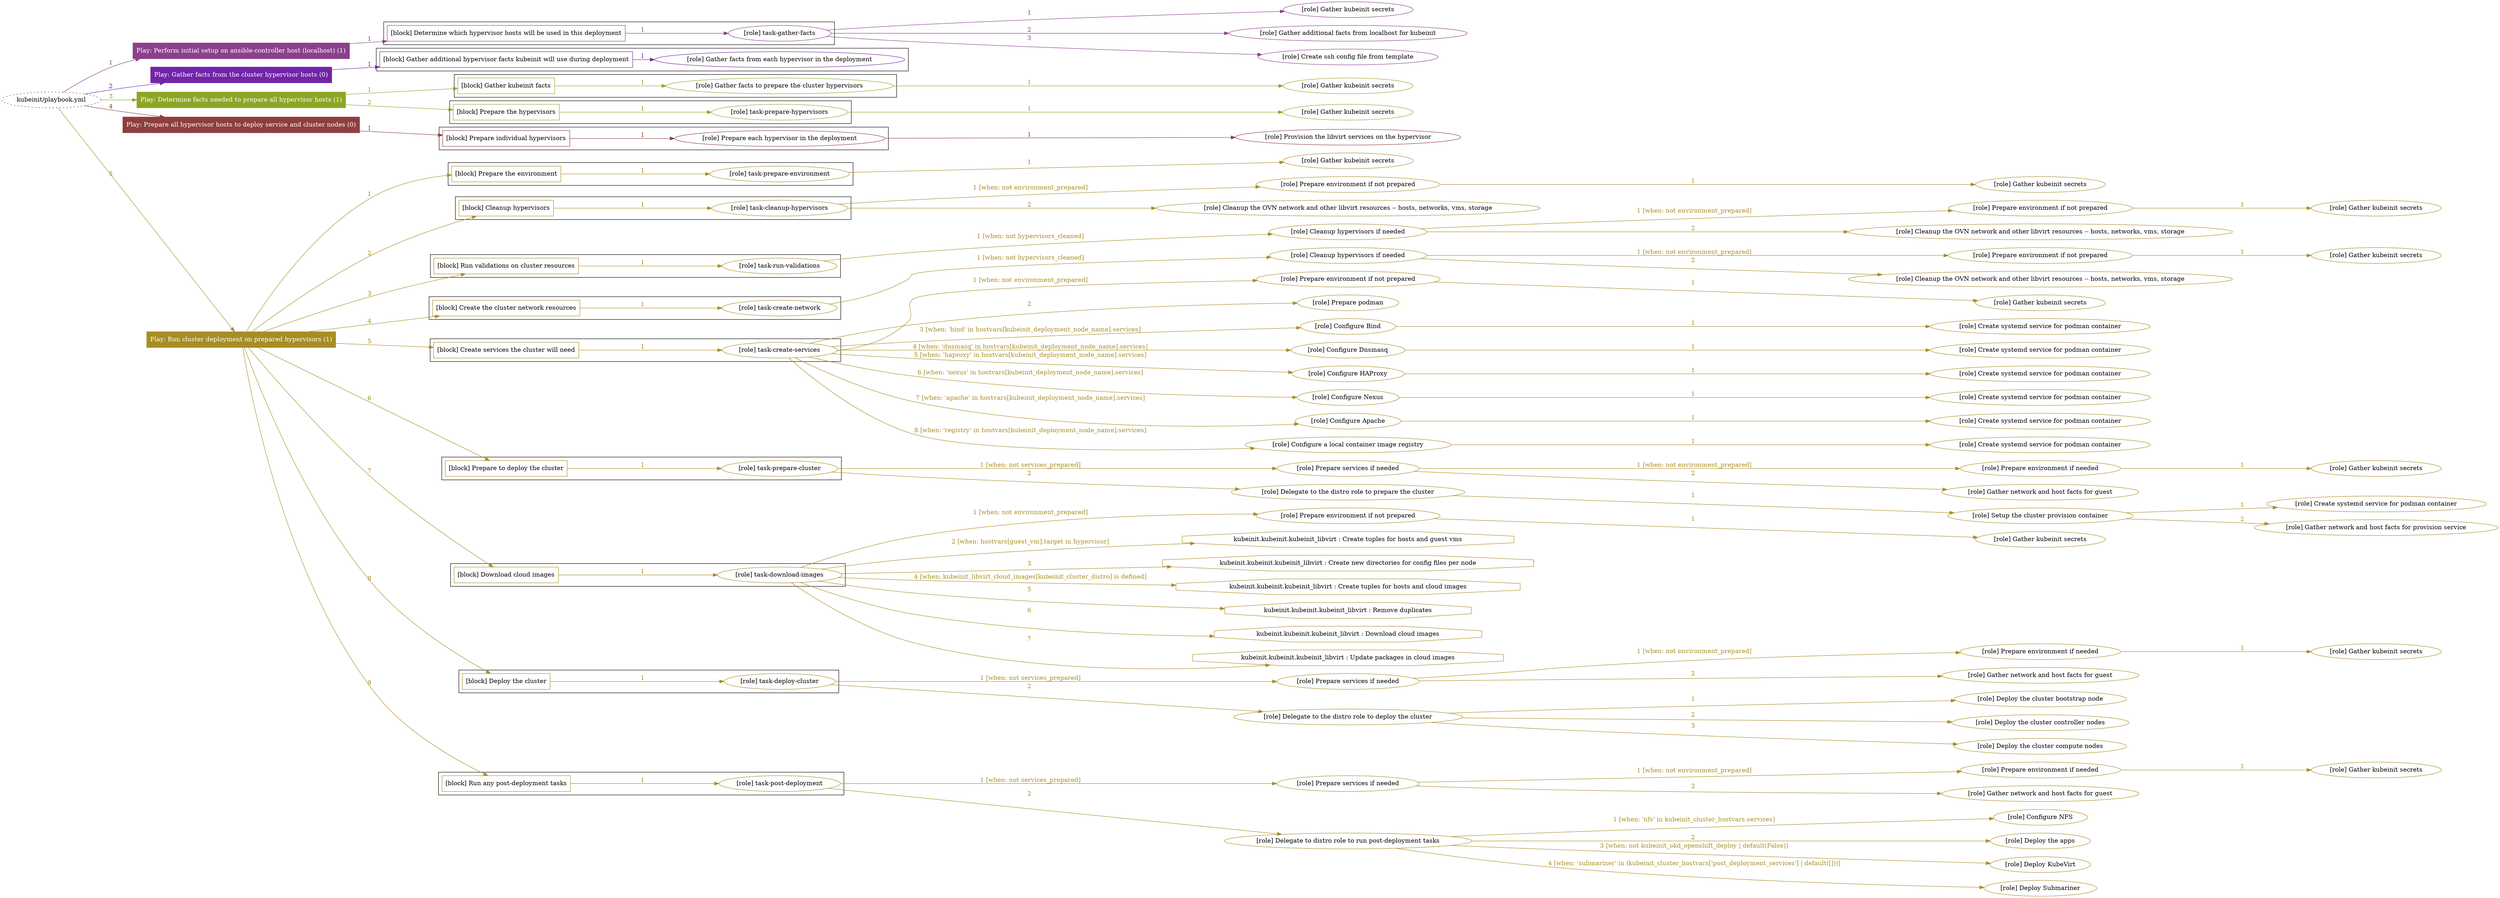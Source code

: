 digraph {
	graph [concentrate=true ordering=in rankdir=LR ratio=fill]
	edge [esep=5 sep=10]
	"kubeinit/playbook.yml" [URL="/home/runner/work/kubeinit/kubeinit/kubeinit/playbook.yml" id=playbook_f5b95b2e style=dotted]
	play_4521ea81 [label="Play: Perform initial setup on ansible-controller host (localhost) (1)" URL="/home/runner/work/kubeinit/kubeinit/kubeinit/playbook.yml" color="#8c408c" fontcolor="#ffffff" id=play_4521ea81 shape=box style=filled tooltip=localhost]
	"kubeinit/playbook.yml" -> play_4521ea81 [label="1 " color="#8c408c" fontcolor="#8c408c" id=edge_0312f364 labeltooltip="1 " tooltip="1 "]
	subgraph "Gather kubeinit secrets" {
		role_1ef9a7ac [label="[role] Gather kubeinit secrets" URL="/home/runner/.ansible/collections/ansible_collections/kubeinit/kubeinit/roles/kubeinit_prepare/tasks/build_hypervisors_group.yml" color="#8c408c" id=role_1ef9a7ac tooltip="Gather kubeinit secrets"]
	}
	subgraph "Gather additional facts from localhost for kubeinit" {
		role_8ce6a275 [label="[role] Gather additional facts from localhost for kubeinit" URL="/home/runner/.ansible/collections/ansible_collections/kubeinit/kubeinit/roles/kubeinit_prepare/tasks/build_hypervisors_group.yml" color="#8c408c" id=role_8ce6a275 tooltip="Gather additional facts from localhost for kubeinit"]
	}
	subgraph "Create ssh config file from template" {
		role_bed81521 [label="[role] Create ssh config file from template" URL="/home/runner/.ansible/collections/ansible_collections/kubeinit/kubeinit/roles/kubeinit_prepare/tasks/build_hypervisors_group.yml" color="#8c408c" id=role_bed81521 tooltip="Create ssh config file from template"]
	}
	subgraph "task-gather-facts" {
		role_67849367 [label="[role] task-gather-facts" URL="/home/runner/work/kubeinit/kubeinit/kubeinit/playbook.yml" color="#8c408c" id=role_67849367 tooltip="task-gather-facts"]
		role_67849367 -> role_1ef9a7ac [label="1 " color="#8c408c" fontcolor="#8c408c" id=edge_5f46b31a labeltooltip="1 " tooltip="1 "]
		role_67849367 -> role_8ce6a275 [label="2 " color="#8c408c" fontcolor="#8c408c" id=edge_703df122 labeltooltip="2 " tooltip="2 "]
		role_67849367 -> role_bed81521 [label="3 " color="#8c408c" fontcolor="#8c408c" id=edge_9109ca6a labeltooltip="3 " tooltip="3 "]
	}
	subgraph "Play: Perform initial setup on ansible-controller host (localhost) (1)" {
		play_4521ea81 -> block_4c37c152 [label=1 color="#8c408c" fontcolor="#8c408c" id=edge_28df8899 labeltooltip=1 tooltip=1]
		subgraph cluster_block_4c37c152 {
			block_4c37c152 [label="[block] Determine which hypervisor hosts will be used in this deployment" URL="/home/runner/work/kubeinit/kubeinit/kubeinit/playbook.yml" color="#8c408c" id=block_4c37c152 labeltooltip="Determine which hypervisor hosts will be used in this deployment" shape=box tooltip="Determine which hypervisor hosts will be used in this deployment"]
			block_4c37c152 -> role_67849367 [label="1 " color="#8c408c" fontcolor="#8c408c" id=edge_92cc5da7 labeltooltip="1 " tooltip="1 "]
		}
	}
	play_af4267ab [label="Play: Gather facts from the cluster hypervisor hosts (0)" URL="/home/runner/work/kubeinit/kubeinit/kubeinit/playbook.yml" color="#7224a8" fontcolor="#ffffff" id=play_af4267ab shape=box style=filled tooltip="Play: Gather facts from the cluster hypervisor hosts (0)"]
	"kubeinit/playbook.yml" -> play_af4267ab [label="2 " color="#7224a8" fontcolor="#7224a8" id=edge_aa16b5f4 labeltooltip="2 " tooltip="2 "]
	subgraph "Gather facts from each hypervisor in the deployment" {
		role_e749407e [label="[role] Gather facts from each hypervisor in the deployment" URL="/home/runner/work/kubeinit/kubeinit/kubeinit/playbook.yml" color="#7224a8" id=role_e749407e tooltip="Gather facts from each hypervisor in the deployment"]
	}
	subgraph "Play: Gather facts from the cluster hypervisor hosts (0)" {
		play_af4267ab -> block_6f282065 [label=1 color="#7224a8" fontcolor="#7224a8" id=edge_d75c2928 labeltooltip=1 tooltip=1]
		subgraph cluster_block_6f282065 {
			block_6f282065 [label="[block] Gather additional hypervisor facts kubeinit will use during deployment" URL="/home/runner/work/kubeinit/kubeinit/kubeinit/playbook.yml" color="#7224a8" id=block_6f282065 labeltooltip="Gather additional hypervisor facts kubeinit will use during deployment" shape=box tooltip="Gather additional hypervisor facts kubeinit will use during deployment"]
			block_6f282065 -> role_e749407e [label="1 " color="#7224a8" fontcolor="#7224a8" id=edge_84468b9f labeltooltip="1 " tooltip="1 "]
		}
	}
	play_deb765aa [label="Play: Determine facts needed to prepare all hypervisor hosts (1)" URL="/home/runner/work/kubeinit/kubeinit/kubeinit/playbook.yml" color="#8ca626" fontcolor="#ffffff" id=play_deb765aa shape=box style=filled tooltip=localhost]
	"kubeinit/playbook.yml" -> play_deb765aa [label="3 " color="#8ca626" fontcolor="#8ca626" id=edge_658b6f1c labeltooltip="3 " tooltip="3 "]
	subgraph "Gather kubeinit secrets" {
		role_38221a66 [label="[role] Gather kubeinit secrets" URL="/home/runner/.ansible/collections/ansible_collections/kubeinit/kubeinit/roles/kubeinit_prepare/tasks/gather_kubeinit_facts.yml" color="#8ca626" id=role_38221a66 tooltip="Gather kubeinit secrets"]
	}
	subgraph "Gather facts to prepare the cluster hypervisors" {
		role_9ac696a9 [label="[role] Gather facts to prepare the cluster hypervisors" URL="/home/runner/work/kubeinit/kubeinit/kubeinit/playbook.yml" color="#8ca626" id=role_9ac696a9 tooltip="Gather facts to prepare the cluster hypervisors"]
		role_9ac696a9 -> role_38221a66 [label="1 " color="#8ca626" fontcolor="#8ca626" id=edge_32b28a1d labeltooltip="1 " tooltip="1 "]
	}
	subgraph "Gather kubeinit secrets" {
		role_845c6cae [label="[role] Gather kubeinit secrets" URL="/home/runner/.ansible/collections/ansible_collections/kubeinit/kubeinit/roles/kubeinit_prepare/tasks/gather_kubeinit_facts.yml" color="#8ca626" id=role_845c6cae tooltip="Gather kubeinit secrets"]
	}
	subgraph "task-prepare-hypervisors" {
		role_65be67b3 [label="[role] task-prepare-hypervisors" URL="/home/runner/work/kubeinit/kubeinit/kubeinit/playbook.yml" color="#8ca626" id=role_65be67b3 tooltip="task-prepare-hypervisors"]
		role_65be67b3 -> role_845c6cae [label="1 " color="#8ca626" fontcolor="#8ca626" id=edge_67014053 labeltooltip="1 " tooltip="1 "]
	}
	subgraph "Play: Determine facts needed to prepare all hypervisor hosts (1)" {
		play_deb765aa -> block_5fd47077 [label=1 color="#8ca626" fontcolor="#8ca626" id=edge_a11b6892 labeltooltip=1 tooltip=1]
		subgraph cluster_block_5fd47077 {
			block_5fd47077 [label="[block] Gather kubeinit facts" URL="/home/runner/work/kubeinit/kubeinit/kubeinit/playbook.yml" color="#8ca626" id=block_5fd47077 labeltooltip="Gather kubeinit facts" shape=box tooltip="Gather kubeinit facts"]
			block_5fd47077 -> role_9ac696a9 [label="1 " color="#8ca626" fontcolor="#8ca626" id=edge_93490154 labeltooltip="1 " tooltip="1 "]
		}
		play_deb765aa -> block_c8b4081b [label=2 color="#8ca626" fontcolor="#8ca626" id=edge_bb9aadd9 labeltooltip=2 tooltip=2]
		subgraph cluster_block_c8b4081b {
			block_c8b4081b [label="[block] Prepare the hypervisors" URL="/home/runner/work/kubeinit/kubeinit/kubeinit/playbook.yml" color="#8ca626" id=block_c8b4081b labeltooltip="Prepare the hypervisors" shape=box tooltip="Prepare the hypervisors"]
			block_c8b4081b -> role_65be67b3 [label="1 " color="#8ca626" fontcolor="#8ca626" id=edge_8d4719b7 labeltooltip="1 " tooltip="1 "]
		}
	}
	play_6c62cf4a [label="Play: Prepare all hypervisor hosts to deploy service and cluster nodes (0)" URL="/home/runner/work/kubeinit/kubeinit/kubeinit/playbook.yml" color="#8e3e3f" fontcolor="#ffffff" id=play_6c62cf4a shape=box style=filled tooltip="Play: Prepare all hypervisor hosts to deploy service and cluster nodes (0)"]
	"kubeinit/playbook.yml" -> play_6c62cf4a [label="4 " color="#8e3e3f" fontcolor="#8e3e3f" id=edge_6809975b labeltooltip="4 " tooltip="4 "]
	subgraph "Provision the libvirt services on the hypervisor" {
		role_d4b9c9ee [label="[role] Provision the libvirt services on the hypervisor" URL="/home/runner/.ansible/collections/ansible_collections/kubeinit/kubeinit/roles/kubeinit_prepare/tasks/prepare_hypervisor.yml" color="#8e3e3f" id=role_d4b9c9ee tooltip="Provision the libvirt services on the hypervisor"]
	}
	subgraph "Prepare each hypervisor in the deployment" {
		role_80b492f6 [label="[role] Prepare each hypervisor in the deployment" URL="/home/runner/work/kubeinit/kubeinit/kubeinit/playbook.yml" color="#8e3e3f" id=role_80b492f6 tooltip="Prepare each hypervisor in the deployment"]
		role_80b492f6 -> role_d4b9c9ee [label="1 " color="#8e3e3f" fontcolor="#8e3e3f" id=edge_b7e39d25 labeltooltip="1 " tooltip="1 "]
	}
	subgraph "Play: Prepare all hypervisor hosts to deploy service and cluster nodes (0)" {
		play_6c62cf4a -> block_14e72379 [label=1 color="#8e3e3f" fontcolor="#8e3e3f" id=edge_dbd553ea labeltooltip=1 tooltip=1]
		subgraph cluster_block_14e72379 {
			block_14e72379 [label="[block] Prepare individual hypervisors" URL="/home/runner/work/kubeinit/kubeinit/kubeinit/playbook.yml" color="#8e3e3f" id=block_14e72379 labeltooltip="Prepare individual hypervisors" shape=box tooltip="Prepare individual hypervisors"]
			block_14e72379 -> role_80b492f6 [label="1 " color="#8e3e3f" fontcolor="#8e3e3f" id=edge_f9ea11b8 labeltooltip="1 " tooltip="1 "]
		}
	}
	play_39db6497 [label="Play: Run cluster deployment on prepared hypervisors (1)" URL="/home/runner/work/kubeinit/kubeinit/kubeinit/playbook.yml" color="#a88d24" fontcolor="#ffffff" id=play_39db6497 shape=box style=filled tooltip=localhost]
	"kubeinit/playbook.yml" -> play_39db6497 [label="5 " color="#a88d24" fontcolor="#a88d24" id=edge_90f00deb labeltooltip="5 " tooltip="5 "]
	subgraph "Gather kubeinit secrets" {
		role_abc3df57 [label="[role] Gather kubeinit secrets" URL="/home/runner/.ansible/collections/ansible_collections/kubeinit/kubeinit/roles/kubeinit_prepare/tasks/gather_kubeinit_facts.yml" color="#a88d24" id=role_abc3df57 tooltip="Gather kubeinit secrets"]
	}
	subgraph "task-prepare-environment" {
		role_6169f66c [label="[role] task-prepare-environment" URL="/home/runner/work/kubeinit/kubeinit/kubeinit/playbook.yml" color="#a88d24" id=role_6169f66c tooltip="task-prepare-environment"]
		role_6169f66c -> role_abc3df57 [label="1 " color="#a88d24" fontcolor="#a88d24" id=edge_91bbbde0 labeltooltip="1 " tooltip="1 "]
	}
	subgraph "Gather kubeinit secrets" {
		role_91b9cde1 [label="[role] Gather kubeinit secrets" URL="/home/runner/.ansible/collections/ansible_collections/kubeinit/kubeinit/roles/kubeinit_prepare/tasks/gather_kubeinit_facts.yml" color="#a88d24" id=role_91b9cde1 tooltip="Gather kubeinit secrets"]
	}
	subgraph "Prepare environment if not prepared" {
		role_0c7fe1ff [label="[role] Prepare environment if not prepared" URL="/home/runner/.ansible/collections/ansible_collections/kubeinit/kubeinit/roles/kubeinit_prepare/tasks/cleanup_hypervisors.yml" color="#a88d24" id=role_0c7fe1ff tooltip="Prepare environment if not prepared"]
		role_0c7fe1ff -> role_91b9cde1 [label="1 " color="#a88d24" fontcolor="#a88d24" id=edge_7e3d8aa4 labeltooltip="1 " tooltip="1 "]
	}
	subgraph "Cleanup the OVN network and other libvirt resources -- hosts, networks, vms, storage" {
		role_3bd35d74 [label="[role] Cleanup the OVN network and other libvirt resources -- hosts, networks, vms, storage" URL="/home/runner/.ansible/collections/ansible_collections/kubeinit/kubeinit/roles/kubeinit_prepare/tasks/cleanup_hypervisors.yml" color="#a88d24" id=role_3bd35d74 tooltip="Cleanup the OVN network and other libvirt resources -- hosts, networks, vms, storage"]
	}
	subgraph "task-cleanup-hypervisors" {
		role_fc60a6b8 [label="[role] task-cleanup-hypervisors" URL="/home/runner/work/kubeinit/kubeinit/kubeinit/playbook.yml" color="#a88d24" id=role_fc60a6b8 tooltip="task-cleanup-hypervisors"]
		role_fc60a6b8 -> role_0c7fe1ff [label="1 [when: not environment_prepared]" color="#a88d24" fontcolor="#a88d24" id=edge_91952879 labeltooltip="1 [when: not environment_prepared]" tooltip="1 [when: not environment_prepared]"]
		role_fc60a6b8 -> role_3bd35d74 [label="2 " color="#a88d24" fontcolor="#a88d24" id=edge_6cc0962e labeltooltip="2 " tooltip="2 "]
	}
	subgraph "Gather kubeinit secrets" {
		role_19f10d01 [label="[role] Gather kubeinit secrets" URL="/home/runner/.ansible/collections/ansible_collections/kubeinit/kubeinit/roles/kubeinit_prepare/tasks/gather_kubeinit_facts.yml" color="#a88d24" id=role_19f10d01 tooltip="Gather kubeinit secrets"]
	}
	subgraph "Prepare environment if not prepared" {
		role_664610fe [label="[role] Prepare environment if not prepared" URL="/home/runner/.ansible/collections/ansible_collections/kubeinit/kubeinit/roles/kubeinit_prepare/tasks/cleanup_hypervisors.yml" color="#a88d24" id=role_664610fe tooltip="Prepare environment if not prepared"]
		role_664610fe -> role_19f10d01 [label="1 " color="#a88d24" fontcolor="#a88d24" id=edge_6fedeee0 labeltooltip="1 " tooltip="1 "]
	}
	subgraph "Cleanup the OVN network and other libvirt resources -- hosts, networks, vms, storage" {
		role_6c4a1e76 [label="[role] Cleanup the OVN network and other libvirt resources -- hosts, networks, vms, storage" URL="/home/runner/.ansible/collections/ansible_collections/kubeinit/kubeinit/roles/kubeinit_prepare/tasks/cleanup_hypervisors.yml" color="#a88d24" id=role_6c4a1e76 tooltip="Cleanup the OVN network and other libvirt resources -- hosts, networks, vms, storage"]
	}
	subgraph "Cleanup hypervisors if needed" {
		role_b945ec8d [label="[role] Cleanup hypervisors if needed" URL="/home/runner/.ansible/collections/ansible_collections/kubeinit/kubeinit/roles/kubeinit_validations/tasks/main.yml" color="#a88d24" id=role_b945ec8d tooltip="Cleanup hypervisors if needed"]
		role_b945ec8d -> role_664610fe [label="1 [when: not environment_prepared]" color="#a88d24" fontcolor="#a88d24" id=edge_e6600928 labeltooltip="1 [when: not environment_prepared]" tooltip="1 [when: not environment_prepared]"]
		role_b945ec8d -> role_6c4a1e76 [label="2 " color="#a88d24" fontcolor="#a88d24" id=edge_5adeab63 labeltooltip="2 " tooltip="2 "]
	}
	subgraph "task-run-validations" {
		role_ec781d79 [label="[role] task-run-validations" URL="/home/runner/work/kubeinit/kubeinit/kubeinit/playbook.yml" color="#a88d24" id=role_ec781d79 tooltip="task-run-validations"]
		role_ec781d79 -> role_b945ec8d [label="1 [when: not hypervisors_cleaned]" color="#a88d24" fontcolor="#a88d24" id=edge_919b37b3 labeltooltip="1 [when: not hypervisors_cleaned]" tooltip="1 [when: not hypervisors_cleaned]"]
	}
	subgraph "Gather kubeinit secrets" {
		role_154c984d [label="[role] Gather kubeinit secrets" URL="/home/runner/.ansible/collections/ansible_collections/kubeinit/kubeinit/roles/kubeinit_prepare/tasks/gather_kubeinit_facts.yml" color="#a88d24" id=role_154c984d tooltip="Gather kubeinit secrets"]
	}
	subgraph "Prepare environment if not prepared" {
		role_b369fcd4 [label="[role] Prepare environment if not prepared" URL="/home/runner/.ansible/collections/ansible_collections/kubeinit/kubeinit/roles/kubeinit_prepare/tasks/cleanup_hypervisors.yml" color="#a88d24" id=role_b369fcd4 tooltip="Prepare environment if not prepared"]
		role_b369fcd4 -> role_154c984d [label="1 " color="#a88d24" fontcolor="#a88d24" id=edge_753d00dc labeltooltip="1 " tooltip="1 "]
	}
	subgraph "Cleanup the OVN network and other libvirt resources -- hosts, networks, vms, storage" {
		role_c253e808 [label="[role] Cleanup the OVN network and other libvirt resources -- hosts, networks, vms, storage" URL="/home/runner/.ansible/collections/ansible_collections/kubeinit/kubeinit/roles/kubeinit_prepare/tasks/cleanup_hypervisors.yml" color="#a88d24" id=role_c253e808 tooltip="Cleanup the OVN network and other libvirt resources -- hosts, networks, vms, storage"]
	}
	subgraph "Cleanup hypervisors if needed" {
		role_d4bd12d1 [label="[role] Cleanup hypervisors if needed" URL="/home/runner/.ansible/collections/ansible_collections/kubeinit/kubeinit/roles/kubeinit_libvirt/tasks/create_network.yml" color="#a88d24" id=role_d4bd12d1 tooltip="Cleanup hypervisors if needed"]
		role_d4bd12d1 -> role_b369fcd4 [label="1 [when: not environment_prepared]" color="#a88d24" fontcolor="#a88d24" id=edge_3655170b labeltooltip="1 [when: not environment_prepared]" tooltip="1 [when: not environment_prepared]"]
		role_d4bd12d1 -> role_c253e808 [label="2 " color="#a88d24" fontcolor="#a88d24" id=edge_8cc62a23 labeltooltip="2 " tooltip="2 "]
	}
	subgraph "task-create-network" {
		role_ab422fb8 [label="[role] task-create-network" URL="/home/runner/work/kubeinit/kubeinit/kubeinit/playbook.yml" color="#a88d24" id=role_ab422fb8 tooltip="task-create-network"]
		role_ab422fb8 -> role_d4bd12d1 [label="1 [when: not hypervisors_cleaned]" color="#a88d24" fontcolor="#a88d24" id=edge_b5110bfd labeltooltip="1 [when: not hypervisors_cleaned]" tooltip="1 [when: not hypervisors_cleaned]"]
	}
	subgraph "Gather kubeinit secrets" {
		role_0ae8c760 [label="[role] Gather kubeinit secrets" URL="/home/runner/.ansible/collections/ansible_collections/kubeinit/kubeinit/roles/kubeinit_prepare/tasks/gather_kubeinit_facts.yml" color="#a88d24" id=role_0ae8c760 tooltip="Gather kubeinit secrets"]
	}
	subgraph "Prepare environment if not prepared" {
		role_30a94666 [label="[role] Prepare environment if not prepared" URL="/home/runner/.ansible/collections/ansible_collections/kubeinit/kubeinit/roles/kubeinit_services/tasks/main.yml" color="#a88d24" id=role_30a94666 tooltip="Prepare environment if not prepared"]
		role_30a94666 -> role_0ae8c760 [label="1 " color="#a88d24" fontcolor="#a88d24" id=edge_3cdddc1d labeltooltip="1 " tooltip="1 "]
	}
	subgraph "Prepare podman" {
		role_52069a71 [label="[role] Prepare podman" URL="/home/runner/.ansible/collections/ansible_collections/kubeinit/kubeinit/roles/kubeinit_services/tasks/00_create_service_pod.yml" color="#a88d24" id=role_52069a71 tooltip="Prepare podman"]
	}
	subgraph "Create systemd service for podman container" {
		role_1f42f896 [label="[role] Create systemd service for podman container" URL="/home/runner/.ansible/collections/ansible_collections/kubeinit/kubeinit/roles/kubeinit_bind/tasks/main.yml" color="#a88d24" id=role_1f42f896 tooltip="Create systemd service for podman container"]
	}
	subgraph "Configure Bind" {
		role_2c13c342 [label="[role] Configure Bind" URL="/home/runner/.ansible/collections/ansible_collections/kubeinit/kubeinit/roles/kubeinit_services/tasks/start_services_containers.yml" color="#a88d24" id=role_2c13c342 tooltip="Configure Bind"]
		role_2c13c342 -> role_1f42f896 [label="1 " color="#a88d24" fontcolor="#a88d24" id=edge_4e18c5ef labeltooltip="1 " tooltip="1 "]
	}
	subgraph "Create systemd service for podman container" {
		role_2b2b46ef [label="[role] Create systemd service for podman container" URL="/home/runner/.ansible/collections/ansible_collections/kubeinit/kubeinit/roles/kubeinit_dnsmasq/tasks/main.yml" color="#a88d24" id=role_2b2b46ef tooltip="Create systemd service for podman container"]
	}
	subgraph "Configure Dnsmasq" {
		role_e8ad9696 [label="[role] Configure Dnsmasq" URL="/home/runner/.ansible/collections/ansible_collections/kubeinit/kubeinit/roles/kubeinit_services/tasks/start_services_containers.yml" color="#a88d24" id=role_e8ad9696 tooltip="Configure Dnsmasq"]
		role_e8ad9696 -> role_2b2b46ef [label="1 " color="#a88d24" fontcolor="#a88d24" id=edge_4cc5abc6 labeltooltip="1 " tooltip="1 "]
	}
	subgraph "Create systemd service for podman container" {
		role_7c18437b [label="[role] Create systemd service for podman container" URL="/home/runner/.ansible/collections/ansible_collections/kubeinit/kubeinit/roles/kubeinit_haproxy/tasks/main.yml" color="#a88d24" id=role_7c18437b tooltip="Create systemd service for podman container"]
	}
	subgraph "Configure HAProxy" {
		role_fc46820e [label="[role] Configure HAProxy" URL="/home/runner/.ansible/collections/ansible_collections/kubeinit/kubeinit/roles/kubeinit_services/tasks/start_services_containers.yml" color="#a88d24" id=role_fc46820e tooltip="Configure HAProxy"]
		role_fc46820e -> role_7c18437b [label="1 " color="#a88d24" fontcolor="#a88d24" id=edge_51286f15 labeltooltip="1 " tooltip="1 "]
	}
	subgraph "Create systemd service for podman container" {
		role_0edb2eae [label="[role] Create systemd service for podman container" URL="/home/runner/.ansible/collections/ansible_collections/kubeinit/kubeinit/roles/kubeinit_nexus/tasks/main.yml" color="#a88d24" id=role_0edb2eae tooltip="Create systemd service for podman container"]
	}
	subgraph "Configure Nexus" {
		role_568fbaf2 [label="[role] Configure Nexus" URL="/home/runner/.ansible/collections/ansible_collections/kubeinit/kubeinit/roles/kubeinit_services/tasks/start_services_containers.yml" color="#a88d24" id=role_568fbaf2 tooltip="Configure Nexus"]
		role_568fbaf2 -> role_0edb2eae [label="1 " color="#a88d24" fontcolor="#a88d24" id=edge_41e80527 labeltooltip="1 " tooltip="1 "]
	}
	subgraph "Create systemd service for podman container" {
		role_6176f4d5 [label="[role] Create systemd service for podman container" URL="/home/runner/.ansible/collections/ansible_collections/kubeinit/kubeinit/roles/kubeinit_apache/tasks/main.yml" color="#a88d24" id=role_6176f4d5 tooltip="Create systemd service for podman container"]
	}
	subgraph "Configure Apache" {
		role_87896497 [label="[role] Configure Apache" URL="/home/runner/.ansible/collections/ansible_collections/kubeinit/kubeinit/roles/kubeinit_services/tasks/start_services_containers.yml" color="#a88d24" id=role_87896497 tooltip="Configure Apache"]
		role_87896497 -> role_6176f4d5 [label="1 " color="#a88d24" fontcolor="#a88d24" id=edge_3d2a8881 labeltooltip="1 " tooltip="1 "]
	}
	subgraph "Create systemd service for podman container" {
		role_5d2d511c [label="[role] Create systemd service for podman container" URL="/home/runner/.ansible/collections/ansible_collections/kubeinit/kubeinit/roles/kubeinit_registry/tasks/main.yml" color="#a88d24" id=role_5d2d511c tooltip="Create systemd service for podman container"]
	}
	subgraph "Configure a local container image registry" {
		role_0358d95d [label="[role] Configure a local container image registry" URL="/home/runner/.ansible/collections/ansible_collections/kubeinit/kubeinit/roles/kubeinit_services/tasks/start_services_containers.yml" color="#a88d24" id=role_0358d95d tooltip="Configure a local container image registry"]
		role_0358d95d -> role_5d2d511c [label="1 " color="#a88d24" fontcolor="#a88d24" id=edge_f345cd63 labeltooltip="1 " tooltip="1 "]
	}
	subgraph "task-create-services" {
		role_b2720afa [label="[role] task-create-services" URL="/home/runner/work/kubeinit/kubeinit/kubeinit/playbook.yml" color="#a88d24" id=role_b2720afa tooltip="task-create-services"]
		role_b2720afa -> role_30a94666 [label="1 [when: not environment_prepared]" color="#a88d24" fontcolor="#a88d24" id=edge_acb1301e labeltooltip="1 [when: not environment_prepared]" tooltip="1 [when: not environment_prepared]"]
		role_b2720afa -> role_52069a71 [label="2 " color="#a88d24" fontcolor="#a88d24" id=edge_ec34874d labeltooltip="2 " tooltip="2 "]
		role_b2720afa -> role_2c13c342 [label="3 [when: 'bind' in hostvars[kubeinit_deployment_node_name].services]" color="#a88d24" fontcolor="#a88d24" id=edge_d00d7a29 labeltooltip="3 [when: 'bind' in hostvars[kubeinit_deployment_node_name].services]" tooltip="3 [when: 'bind' in hostvars[kubeinit_deployment_node_name].services]"]
		role_b2720afa -> role_e8ad9696 [label="4 [when: 'dnsmasq' in hostvars[kubeinit_deployment_node_name].services]" color="#a88d24" fontcolor="#a88d24" id=edge_738d7a0b labeltooltip="4 [when: 'dnsmasq' in hostvars[kubeinit_deployment_node_name].services]" tooltip="4 [when: 'dnsmasq' in hostvars[kubeinit_deployment_node_name].services]"]
		role_b2720afa -> role_fc46820e [label="5 [when: 'haproxy' in hostvars[kubeinit_deployment_node_name].services]" color="#a88d24" fontcolor="#a88d24" id=edge_9e46e931 labeltooltip="5 [when: 'haproxy' in hostvars[kubeinit_deployment_node_name].services]" tooltip="5 [when: 'haproxy' in hostvars[kubeinit_deployment_node_name].services]"]
		role_b2720afa -> role_568fbaf2 [label="6 [when: 'nexus' in hostvars[kubeinit_deployment_node_name].services]" color="#a88d24" fontcolor="#a88d24" id=edge_d17a701a labeltooltip="6 [when: 'nexus' in hostvars[kubeinit_deployment_node_name].services]" tooltip="6 [when: 'nexus' in hostvars[kubeinit_deployment_node_name].services]"]
		role_b2720afa -> role_87896497 [label="7 [when: 'apache' in hostvars[kubeinit_deployment_node_name].services]" color="#a88d24" fontcolor="#a88d24" id=edge_f7eaa2d5 labeltooltip="7 [when: 'apache' in hostvars[kubeinit_deployment_node_name].services]" tooltip="7 [when: 'apache' in hostvars[kubeinit_deployment_node_name].services]"]
		role_b2720afa -> role_0358d95d [label="8 [when: 'registry' in hostvars[kubeinit_deployment_node_name].services]" color="#a88d24" fontcolor="#a88d24" id=edge_f374d74a labeltooltip="8 [when: 'registry' in hostvars[kubeinit_deployment_node_name].services]" tooltip="8 [when: 'registry' in hostvars[kubeinit_deployment_node_name].services]"]
	}
	subgraph "Gather kubeinit secrets" {
		role_dcc2c601 [label="[role] Gather kubeinit secrets" URL="/home/runner/.ansible/collections/ansible_collections/kubeinit/kubeinit/roles/kubeinit_prepare/tasks/gather_kubeinit_facts.yml" color="#a88d24" id=role_dcc2c601 tooltip="Gather kubeinit secrets"]
	}
	subgraph "Prepare environment if needed" {
		role_cafcc1c7 [label="[role] Prepare environment if needed" URL="/home/runner/.ansible/collections/ansible_collections/kubeinit/kubeinit/roles/kubeinit_services/tasks/prepare_services.yml" color="#a88d24" id=role_cafcc1c7 tooltip="Prepare environment if needed"]
		role_cafcc1c7 -> role_dcc2c601 [label="1 " color="#a88d24" fontcolor="#a88d24" id=edge_28808daa labeltooltip="1 " tooltip="1 "]
	}
	subgraph "Gather network and host facts for guest" {
		role_6b05e7a6 [label="[role] Gather network and host facts for guest" URL="/home/runner/.ansible/collections/ansible_collections/kubeinit/kubeinit/roles/kubeinit_services/tasks/prepare_services.yml" color="#a88d24" id=role_6b05e7a6 tooltip="Gather network and host facts for guest"]
	}
	subgraph "Prepare services if needed" {
		role_a8b1614b [label="[role] Prepare services if needed" URL="/home/runner/.ansible/collections/ansible_collections/kubeinit/kubeinit/roles/kubeinit_prepare/tasks/prepare_cluster.yml" color="#a88d24" id=role_a8b1614b tooltip="Prepare services if needed"]
		role_a8b1614b -> role_cafcc1c7 [label="1 [when: not environment_prepared]" color="#a88d24" fontcolor="#a88d24" id=edge_be479e87 labeltooltip="1 [when: not environment_prepared]" tooltip="1 [when: not environment_prepared]"]
		role_a8b1614b -> role_6b05e7a6 [label="2 " color="#a88d24" fontcolor="#a88d24" id=edge_24848851 labeltooltip="2 " tooltip="2 "]
	}
	subgraph "Create systemd service for podman container" {
		role_4e1962f0 [label="[role] Create systemd service for podman container" URL="/home/runner/.ansible/collections/ansible_collections/kubeinit/kubeinit/roles/kubeinit_services/tasks/create_provision_container.yml" color="#a88d24" id=role_4e1962f0 tooltip="Create systemd service for podman container"]
	}
	subgraph "Gather network and host facts for provision service" {
		role_8b53c53a [label="[role] Gather network and host facts for provision service" URL="/home/runner/.ansible/collections/ansible_collections/kubeinit/kubeinit/roles/kubeinit_services/tasks/create_provision_container.yml" color="#a88d24" id=role_8b53c53a tooltip="Gather network and host facts for provision service"]
	}
	subgraph "Setup the cluster provision container" {
		role_b4aa6dc9 [label="[role] Setup the cluster provision container" URL="/home/runner/.ansible/collections/ansible_collections/kubeinit/kubeinit/roles/kubeinit_okd/tasks/prepare_cluster.yml" color="#a88d24" id=role_b4aa6dc9 tooltip="Setup the cluster provision container"]
		role_b4aa6dc9 -> role_4e1962f0 [label="1 " color="#a88d24" fontcolor="#a88d24" id=edge_45abb4f0 labeltooltip="1 " tooltip="1 "]
		role_b4aa6dc9 -> role_8b53c53a [label="2 " color="#a88d24" fontcolor="#a88d24" id=edge_5ceb8d42 labeltooltip="2 " tooltip="2 "]
	}
	subgraph "Delegate to the distro role to prepare the cluster" {
		role_e6e4d755 [label="[role] Delegate to the distro role to prepare the cluster" URL="/home/runner/.ansible/collections/ansible_collections/kubeinit/kubeinit/roles/kubeinit_prepare/tasks/prepare_cluster.yml" color="#a88d24" id=role_e6e4d755 tooltip="Delegate to the distro role to prepare the cluster"]
		role_e6e4d755 -> role_b4aa6dc9 [label="1 " color="#a88d24" fontcolor="#a88d24" id=edge_31d9f0cb labeltooltip="1 " tooltip="1 "]
	}
	subgraph "task-prepare-cluster" {
		role_65a6b6ec [label="[role] task-prepare-cluster" URL="/home/runner/work/kubeinit/kubeinit/kubeinit/playbook.yml" color="#a88d24" id=role_65a6b6ec tooltip="task-prepare-cluster"]
		role_65a6b6ec -> role_a8b1614b [label="1 [when: not services_prepared]" color="#a88d24" fontcolor="#a88d24" id=edge_efaa0179 labeltooltip="1 [when: not services_prepared]" tooltip="1 [when: not services_prepared]"]
		role_65a6b6ec -> role_e6e4d755 [label="2 " color="#a88d24" fontcolor="#a88d24" id=edge_0d334f64 labeltooltip="2 " tooltip="2 "]
	}
	subgraph "Gather kubeinit secrets" {
		role_261972fa [label="[role] Gather kubeinit secrets" URL="/home/runner/.ansible/collections/ansible_collections/kubeinit/kubeinit/roles/kubeinit_prepare/tasks/gather_kubeinit_facts.yml" color="#a88d24" id=role_261972fa tooltip="Gather kubeinit secrets"]
	}
	subgraph "Prepare environment if not prepared" {
		role_fa159de2 [label="[role] Prepare environment if not prepared" URL="/home/runner/.ansible/collections/ansible_collections/kubeinit/kubeinit/roles/kubeinit_libvirt/tasks/download_cloud_images.yml" color="#a88d24" id=role_fa159de2 tooltip="Prepare environment if not prepared"]
		role_fa159de2 -> role_261972fa [label="1 " color="#a88d24" fontcolor="#a88d24" id=edge_52b09615 labeltooltip="1 " tooltip="1 "]
	}
	subgraph "task-download-images" {
		role_424fcbe2 [label="[role] task-download-images" URL="/home/runner/work/kubeinit/kubeinit/kubeinit/playbook.yml" color="#a88d24" id=role_424fcbe2 tooltip="task-download-images"]
		role_424fcbe2 -> role_fa159de2 [label="1 [when: not environment_prepared]" color="#a88d24" fontcolor="#a88d24" id=edge_e7615e13 labeltooltip="1 [when: not environment_prepared]" tooltip="1 [when: not environment_prepared]"]
		task_a8c0aeed [label="kubeinit.kubeinit.kubeinit_libvirt : Create tuples for hosts and guest vms" URL="/home/runner/.ansible/collections/ansible_collections/kubeinit/kubeinit/roles/kubeinit_libvirt/tasks/download_cloud_images.yml" color="#a88d24" id=task_a8c0aeed shape=octagon tooltip="kubeinit.kubeinit.kubeinit_libvirt : Create tuples for hosts and guest vms"]
		role_424fcbe2 -> task_a8c0aeed [label="2 [when: hostvars[guest_vm].target in hypervisor]" color="#a88d24" fontcolor="#a88d24" id=edge_90fb4bd9 labeltooltip="2 [when: hostvars[guest_vm].target in hypervisor]" tooltip="2 [when: hostvars[guest_vm].target in hypervisor]"]
		task_ade18173 [label="kubeinit.kubeinit.kubeinit_libvirt : Create new directories for config files per node" URL="/home/runner/.ansible/collections/ansible_collections/kubeinit/kubeinit/roles/kubeinit_libvirt/tasks/download_cloud_images.yml" color="#a88d24" id=task_ade18173 shape=octagon tooltip="kubeinit.kubeinit.kubeinit_libvirt : Create new directories for config files per node"]
		role_424fcbe2 -> task_ade18173 [label="3 " color="#a88d24" fontcolor="#a88d24" id=edge_e4fcaac3 labeltooltip="3 " tooltip="3 "]
		task_6e99c967 [label="kubeinit.kubeinit.kubeinit_libvirt : Create tuples for hosts and cloud images" URL="/home/runner/.ansible/collections/ansible_collections/kubeinit/kubeinit/roles/kubeinit_libvirt/tasks/download_cloud_images.yml" color="#a88d24" id=task_6e99c967 shape=octagon tooltip="kubeinit.kubeinit.kubeinit_libvirt : Create tuples for hosts and cloud images"]
		role_424fcbe2 -> task_6e99c967 [label="4 [when: kubeinit_libvirt_cloud_images[kubeinit_cluster_distro] is defined]" color="#a88d24" fontcolor="#a88d24" id=edge_d9a921a1 labeltooltip="4 [when: kubeinit_libvirt_cloud_images[kubeinit_cluster_distro] is defined]" tooltip="4 [when: kubeinit_libvirt_cloud_images[kubeinit_cluster_distro] is defined]"]
		task_85a9a1d7 [label="kubeinit.kubeinit.kubeinit_libvirt : Remove duplicates" URL="/home/runner/.ansible/collections/ansible_collections/kubeinit/kubeinit/roles/kubeinit_libvirt/tasks/download_cloud_images.yml" color="#a88d24" id=task_85a9a1d7 shape=octagon tooltip="kubeinit.kubeinit.kubeinit_libvirt : Remove duplicates"]
		role_424fcbe2 -> task_85a9a1d7 [label="5 " color="#a88d24" fontcolor="#a88d24" id=edge_256e1d70 labeltooltip="5 " tooltip="5 "]
		task_6e48f852 [label="kubeinit.kubeinit.kubeinit_libvirt : Download cloud images" URL="/home/runner/.ansible/collections/ansible_collections/kubeinit/kubeinit/roles/kubeinit_libvirt/tasks/download_cloud_images.yml" color="#a88d24" id=task_6e48f852 shape=octagon tooltip="kubeinit.kubeinit.kubeinit_libvirt : Download cloud images"]
		role_424fcbe2 -> task_6e48f852 [label="6 " color="#a88d24" fontcolor="#a88d24" id=edge_7d046390 labeltooltip="6 " tooltip="6 "]
		task_669fe19e [label="kubeinit.kubeinit.kubeinit_libvirt : Update packages in cloud images" URL="/home/runner/.ansible/collections/ansible_collections/kubeinit/kubeinit/roles/kubeinit_libvirt/tasks/download_cloud_images.yml" color="#a88d24" id=task_669fe19e shape=octagon tooltip="kubeinit.kubeinit.kubeinit_libvirt : Update packages in cloud images"]
		role_424fcbe2 -> task_669fe19e [label="7 " color="#a88d24" fontcolor="#a88d24" id=edge_1bbfa4fa labeltooltip="7 " tooltip="7 "]
	}
	subgraph "Gather kubeinit secrets" {
		role_3a25302f [label="[role] Gather kubeinit secrets" URL="/home/runner/.ansible/collections/ansible_collections/kubeinit/kubeinit/roles/kubeinit_prepare/tasks/gather_kubeinit_facts.yml" color="#a88d24" id=role_3a25302f tooltip="Gather kubeinit secrets"]
	}
	subgraph "Prepare environment if needed" {
		role_689dd0cf [label="[role] Prepare environment if needed" URL="/home/runner/.ansible/collections/ansible_collections/kubeinit/kubeinit/roles/kubeinit_services/tasks/prepare_services.yml" color="#a88d24" id=role_689dd0cf tooltip="Prepare environment if needed"]
		role_689dd0cf -> role_3a25302f [label="1 " color="#a88d24" fontcolor="#a88d24" id=edge_ababd52b labeltooltip="1 " tooltip="1 "]
	}
	subgraph "Gather network and host facts for guest" {
		role_8d6676b4 [label="[role] Gather network and host facts for guest" URL="/home/runner/.ansible/collections/ansible_collections/kubeinit/kubeinit/roles/kubeinit_services/tasks/prepare_services.yml" color="#a88d24" id=role_8d6676b4 tooltip="Gather network and host facts for guest"]
	}
	subgraph "Prepare services if needed" {
		role_5e5a3a23 [label="[role] Prepare services if needed" URL="/home/runner/.ansible/collections/ansible_collections/kubeinit/kubeinit/roles/kubeinit_prepare/tasks/deploy_cluster.yml" color="#a88d24" id=role_5e5a3a23 tooltip="Prepare services if needed"]
		role_5e5a3a23 -> role_689dd0cf [label="1 [when: not environment_prepared]" color="#a88d24" fontcolor="#a88d24" id=edge_7210a2e0 labeltooltip="1 [when: not environment_prepared]" tooltip="1 [when: not environment_prepared]"]
		role_5e5a3a23 -> role_8d6676b4 [label="2 " color="#a88d24" fontcolor="#a88d24" id=edge_819a9597 labeltooltip="2 " tooltip="2 "]
	}
	subgraph "Deploy the cluster bootstrap node" {
		role_d9f406a0 [label="[role] Deploy the cluster bootstrap node" URL="/home/runner/.ansible/collections/ansible_collections/kubeinit/kubeinit/roles/kubeinit_okd/tasks/main.yml" color="#a88d24" id=role_d9f406a0 tooltip="Deploy the cluster bootstrap node"]
	}
	subgraph "Deploy the cluster controller nodes" {
		role_66580191 [label="[role] Deploy the cluster controller nodes" URL="/home/runner/.ansible/collections/ansible_collections/kubeinit/kubeinit/roles/kubeinit_okd/tasks/main.yml" color="#a88d24" id=role_66580191 tooltip="Deploy the cluster controller nodes"]
	}
	subgraph "Deploy the cluster compute nodes" {
		role_c1e02973 [label="[role] Deploy the cluster compute nodes" URL="/home/runner/.ansible/collections/ansible_collections/kubeinit/kubeinit/roles/kubeinit_okd/tasks/main.yml" color="#a88d24" id=role_c1e02973 tooltip="Deploy the cluster compute nodes"]
	}
	subgraph "Delegate to the distro role to deploy the cluster" {
		role_b8634ece [label="[role] Delegate to the distro role to deploy the cluster" URL="/home/runner/.ansible/collections/ansible_collections/kubeinit/kubeinit/roles/kubeinit_prepare/tasks/deploy_cluster.yml" color="#a88d24" id=role_b8634ece tooltip="Delegate to the distro role to deploy the cluster"]
		role_b8634ece -> role_d9f406a0 [label="1 " color="#a88d24" fontcolor="#a88d24" id=edge_94cb43f4 labeltooltip="1 " tooltip="1 "]
		role_b8634ece -> role_66580191 [label="2 " color="#a88d24" fontcolor="#a88d24" id=edge_b78a99f6 labeltooltip="2 " tooltip="2 "]
		role_b8634ece -> role_c1e02973 [label="3 " color="#a88d24" fontcolor="#a88d24" id=edge_d425c5ef labeltooltip="3 " tooltip="3 "]
	}
	subgraph "task-deploy-cluster" {
		role_79c8a62b [label="[role] task-deploy-cluster" URL="/home/runner/work/kubeinit/kubeinit/kubeinit/playbook.yml" color="#a88d24" id=role_79c8a62b tooltip="task-deploy-cluster"]
		role_79c8a62b -> role_5e5a3a23 [label="1 [when: not services_prepared]" color="#a88d24" fontcolor="#a88d24" id=edge_f8a3dd1d labeltooltip="1 [when: not services_prepared]" tooltip="1 [when: not services_prepared]"]
		role_79c8a62b -> role_b8634ece [label="2 " color="#a88d24" fontcolor="#a88d24" id=edge_355a526c labeltooltip="2 " tooltip="2 "]
	}
	subgraph "Gather kubeinit secrets" {
		role_9e7008ce [label="[role] Gather kubeinit secrets" URL="/home/runner/.ansible/collections/ansible_collections/kubeinit/kubeinit/roles/kubeinit_prepare/tasks/gather_kubeinit_facts.yml" color="#a88d24" id=role_9e7008ce tooltip="Gather kubeinit secrets"]
	}
	subgraph "Prepare environment if needed" {
		role_9379403a [label="[role] Prepare environment if needed" URL="/home/runner/.ansible/collections/ansible_collections/kubeinit/kubeinit/roles/kubeinit_services/tasks/prepare_services.yml" color="#a88d24" id=role_9379403a tooltip="Prepare environment if needed"]
		role_9379403a -> role_9e7008ce [label="1 " color="#a88d24" fontcolor="#a88d24" id=edge_c11bd950 labeltooltip="1 " tooltip="1 "]
	}
	subgraph "Gather network and host facts for guest" {
		role_1cd4c280 [label="[role] Gather network and host facts for guest" URL="/home/runner/.ansible/collections/ansible_collections/kubeinit/kubeinit/roles/kubeinit_services/tasks/prepare_services.yml" color="#a88d24" id=role_1cd4c280 tooltip="Gather network and host facts for guest"]
	}
	subgraph "Prepare services if needed" {
		role_59748e04 [label="[role] Prepare services if needed" URL="/home/runner/.ansible/collections/ansible_collections/kubeinit/kubeinit/roles/kubeinit_prepare/tasks/post_deployment.yml" color="#a88d24" id=role_59748e04 tooltip="Prepare services if needed"]
		role_59748e04 -> role_9379403a [label="1 [when: not environment_prepared]" color="#a88d24" fontcolor="#a88d24" id=edge_8d0faa2f labeltooltip="1 [when: not environment_prepared]" tooltip="1 [when: not environment_prepared]"]
		role_59748e04 -> role_1cd4c280 [label="2 " color="#a88d24" fontcolor="#a88d24" id=edge_fb845937 labeltooltip="2 " tooltip="2 "]
	}
	subgraph "Configure NFS" {
		role_0ce896d0 [label="[role] Configure NFS" URL="/home/runner/.ansible/collections/ansible_collections/kubeinit/kubeinit/roles/kubeinit_okd/tasks/post_deployment_tasks.yml" color="#a88d24" id=role_0ce896d0 tooltip="Configure NFS"]
	}
	subgraph "Deploy the apps" {
		role_82aa5260 [label="[role] Deploy the apps" URL="/home/runner/.ansible/collections/ansible_collections/kubeinit/kubeinit/roles/kubeinit_okd/tasks/post_deployment_tasks.yml" color="#a88d24" id=role_82aa5260 tooltip="Deploy the apps"]
	}
	subgraph "Deploy KubeVirt" {
		role_d0ed86f0 [label="[role] Deploy KubeVirt" URL="/home/runner/.ansible/collections/ansible_collections/kubeinit/kubeinit/roles/kubeinit_okd/tasks/post_deployment_tasks.yml" color="#a88d24" id=role_d0ed86f0 tooltip="Deploy KubeVirt"]
	}
	subgraph "Deploy Submariner" {
		role_3b5c09cd [label="[role] Deploy Submariner" URL="/home/runner/.ansible/collections/ansible_collections/kubeinit/kubeinit/roles/kubeinit_okd/tasks/post_deployment_tasks.yml" color="#a88d24" id=role_3b5c09cd tooltip="Deploy Submariner"]
	}
	subgraph "Delegate to distro role to run post-deployment tasks" {
		role_b2c82cf8 [label="[role] Delegate to distro role to run post-deployment tasks" URL="/home/runner/.ansible/collections/ansible_collections/kubeinit/kubeinit/roles/kubeinit_prepare/tasks/post_deployment.yml" color="#a88d24" id=role_b2c82cf8 tooltip="Delegate to distro role to run post-deployment tasks"]
		role_b2c82cf8 -> role_0ce896d0 [label="1 [when: 'nfs' in kubeinit_cluster_hostvars.services]" color="#a88d24" fontcolor="#a88d24" id=edge_b7183e19 labeltooltip="1 [when: 'nfs' in kubeinit_cluster_hostvars.services]" tooltip="1 [when: 'nfs' in kubeinit_cluster_hostvars.services]"]
		role_b2c82cf8 -> role_82aa5260 [label="2 " color="#a88d24" fontcolor="#a88d24" id=edge_26d5a22c labeltooltip="2 " tooltip="2 "]
		role_b2c82cf8 -> role_d0ed86f0 [label="3 [when: not kubeinit_okd_openshift_deploy | default(False)]" color="#a88d24" fontcolor="#a88d24" id=edge_95103a1f labeltooltip="3 [when: not kubeinit_okd_openshift_deploy | default(False)]" tooltip="3 [when: not kubeinit_okd_openshift_deploy | default(False)]"]
		role_b2c82cf8 -> role_3b5c09cd [label="4 [when: 'submariner' in (kubeinit_cluster_hostvars['post_deployment_services'] | default([]))]" color="#a88d24" fontcolor="#a88d24" id=edge_4de3ea4a labeltooltip="4 [when: 'submariner' in (kubeinit_cluster_hostvars['post_deployment_services'] | default([]))]" tooltip="4 [when: 'submariner' in (kubeinit_cluster_hostvars['post_deployment_services'] | default([]))]"]
	}
	subgraph "task-post-deployment" {
		role_c1d1daf0 [label="[role] task-post-deployment" URL="/home/runner/work/kubeinit/kubeinit/kubeinit/playbook.yml" color="#a88d24" id=role_c1d1daf0 tooltip="task-post-deployment"]
		role_c1d1daf0 -> role_59748e04 [label="1 [when: not services_prepared]" color="#a88d24" fontcolor="#a88d24" id=edge_ac1b8a1b labeltooltip="1 [when: not services_prepared]" tooltip="1 [when: not services_prepared]"]
		role_c1d1daf0 -> role_b2c82cf8 [label="2 " color="#a88d24" fontcolor="#a88d24" id=edge_2d6b7a96 labeltooltip="2 " tooltip="2 "]
	}
	subgraph "Play: Run cluster deployment on prepared hypervisors (1)" {
		play_39db6497 -> block_f0442a6f [label=1 color="#a88d24" fontcolor="#a88d24" id=edge_7f14e13f labeltooltip=1 tooltip=1]
		subgraph cluster_block_f0442a6f {
			block_f0442a6f [label="[block] Prepare the environment" URL="/home/runner/work/kubeinit/kubeinit/kubeinit/playbook.yml" color="#a88d24" id=block_f0442a6f labeltooltip="Prepare the environment" shape=box tooltip="Prepare the environment"]
			block_f0442a6f -> role_6169f66c [label="1 " color="#a88d24" fontcolor="#a88d24" id=edge_4263297e labeltooltip="1 " tooltip="1 "]
		}
		play_39db6497 -> block_4c2c6fd7 [label=2 color="#a88d24" fontcolor="#a88d24" id=edge_866e5561 labeltooltip=2 tooltip=2]
		subgraph cluster_block_4c2c6fd7 {
			block_4c2c6fd7 [label="[block] Cleanup hypervisors" URL="/home/runner/work/kubeinit/kubeinit/kubeinit/playbook.yml" color="#a88d24" id=block_4c2c6fd7 labeltooltip="Cleanup hypervisors" shape=box tooltip="Cleanup hypervisors"]
			block_4c2c6fd7 -> role_fc60a6b8 [label="1 " color="#a88d24" fontcolor="#a88d24" id=edge_03604666 labeltooltip="1 " tooltip="1 "]
		}
		play_39db6497 -> block_5c2b8192 [label=3 color="#a88d24" fontcolor="#a88d24" id=edge_f2d15604 labeltooltip=3 tooltip=3]
		subgraph cluster_block_5c2b8192 {
			block_5c2b8192 [label="[block] Run validations on cluster resources" URL="/home/runner/work/kubeinit/kubeinit/kubeinit/playbook.yml" color="#a88d24" id=block_5c2b8192 labeltooltip="Run validations on cluster resources" shape=box tooltip="Run validations on cluster resources"]
			block_5c2b8192 -> role_ec781d79 [label="1 " color="#a88d24" fontcolor="#a88d24" id=edge_a8c0a1e1 labeltooltip="1 " tooltip="1 "]
		}
		play_39db6497 -> block_e24b9245 [label=4 color="#a88d24" fontcolor="#a88d24" id=edge_7ac6dc4a labeltooltip=4 tooltip=4]
		subgraph cluster_block_e24b9245 {
			block_e24b9245 [label="[block] Create the cluster network resources" URL="/home/runner/work/kubeinit/kubeinit/kubeinit/playbook.yml" color="#a88d24" id=block_e24b9245 labeltooltip="Create the cluster network resources" shape=box tooltip="Create the cluster network resources"]
			block_e24b9245 -> role_ab422fb8 [label="1 " color="#a88d24" fontcolor="#a88d24" id=edge_2900e884 labeltooltip="1 " tooltip="1 "]
		}
		play_39db6497 -> block_c75f165f [label=5 color="#a88d24" fontcolor="#a88d24" id=edge_2ba50e40 labeltooltip=5 tooltip=5]
		subgraph cluster_block_c75f165f {
			block_c75f165f [label="[block] Create services the cluster will need" URL="/home/runner/work/kubeinit/kubeinit/kubeinit/playbook.yml" color="#a88d24" id=block_c75f165f labeltooltip="Create services the cluster will need" shape=box tooltip="Create services the cluster will need"]
			block_c75f165f -> role_b2720afa [label="1 " color="#a88d24" fontcolor="#a88d24" id=edge_7589476c labeltooltip="1 " tooltip="1 "]
		}
		play_39db6497 -> block_d7244904 [label=6 color="#a88d24" fontcolor="#a88d24" id=edge_c1ce0b2b labeltooltip=6 tooltip=6]
		subgraph cluster_block_d7244904 {
			block_d7244904 [label="[block] Prepare to deploy the cluster" URL="/home/runner/work/kubeinit/kubeinit/kubeinit/playbook.yml" color="#a88d24" id=block_d7244904 labeltooltip="Prepare to deploy the cluster" shape=box tooltip="Prepare to deploy the cluster"]
			block_d7244904 -> role_65a6b6ec [label="1 " color="#a88d24" fontcolor="#a88d24" id=edge_395598ca labeltooltip="1 " tooltip="1 "]
		}
		play_39db6497 -> block_96052ddc [label=7 color="#a88d24" fontcolor="#a88d24" id=edge_225190cc labeltooltip=7 tooltip=7]
		subgraph cluster_block_96052ddc {
			block_96052ddc [label="[block] Download cloud images" URL="/home/runner/work/kubeinit/kubeinit/kubeinit/playbook.yml" color="#a88d24" id=block_96052ddc labeltooltip="Download cloud images" shape=box tooltip="Download cloud images"]
			block_96052ddc -> role_424fcbe2 [label="1 " color="#a88d24" fontcolor="#a88d24" id=edge_4cc6dd9b labeltooltip="1 " tooltip="1 "]
		}
		play_39db6497 -> block_7d600784 [label=8 color="#a88d24" fontcolor="#a88d24" id=edge_c72f55c6 labeltooltip=8 tooltip=8]
		subgraph cluster_block_7d600784 {
			block_7d600784 [label="[block] Deploy the cluster" URL="/home/runner/work/kubeinit/kubeinit/kubeinit/playbook.yml" color="#a88d24" id=block_7d600784 labeltooltip="Deploy the cluster" shape=box tooltip="Deploy the cluster"]
			block_7d600784 -> role_79c8a62b [label="1 " color="#a88d24" fontcolor="#a88d24" id=edge_c2a14297 labeltooltip="1 " tooltip="1 "]
		}
		play_39db6497 -> block_099ec6bc [label=9 color="#a88d24" fontcolor="#a88d24" id=edge_171b85c7 labeltooltip=9 tooltip=9]
		subgraph cluster_block_099ec6bc {
			block_099ec6bc [label="[block] Run any post-deployment tasks" URL="/home/runner/work/kubeinit/kubeinit/kubeinit/playbook.yml" color="#a88d24" id=block_099ec6bc labeltooltip="Run any post-deployment tasks" shape=box tooltip="Run any post-deployment tasks"]
			block_099ec6bc -> role_c1d1daf0 [label="1 " color="#a88d24" fontcolor="#a88d24" id=edge_4023a427 labeltooltip="1 " tooltip="1 "]
		}
	}
}
